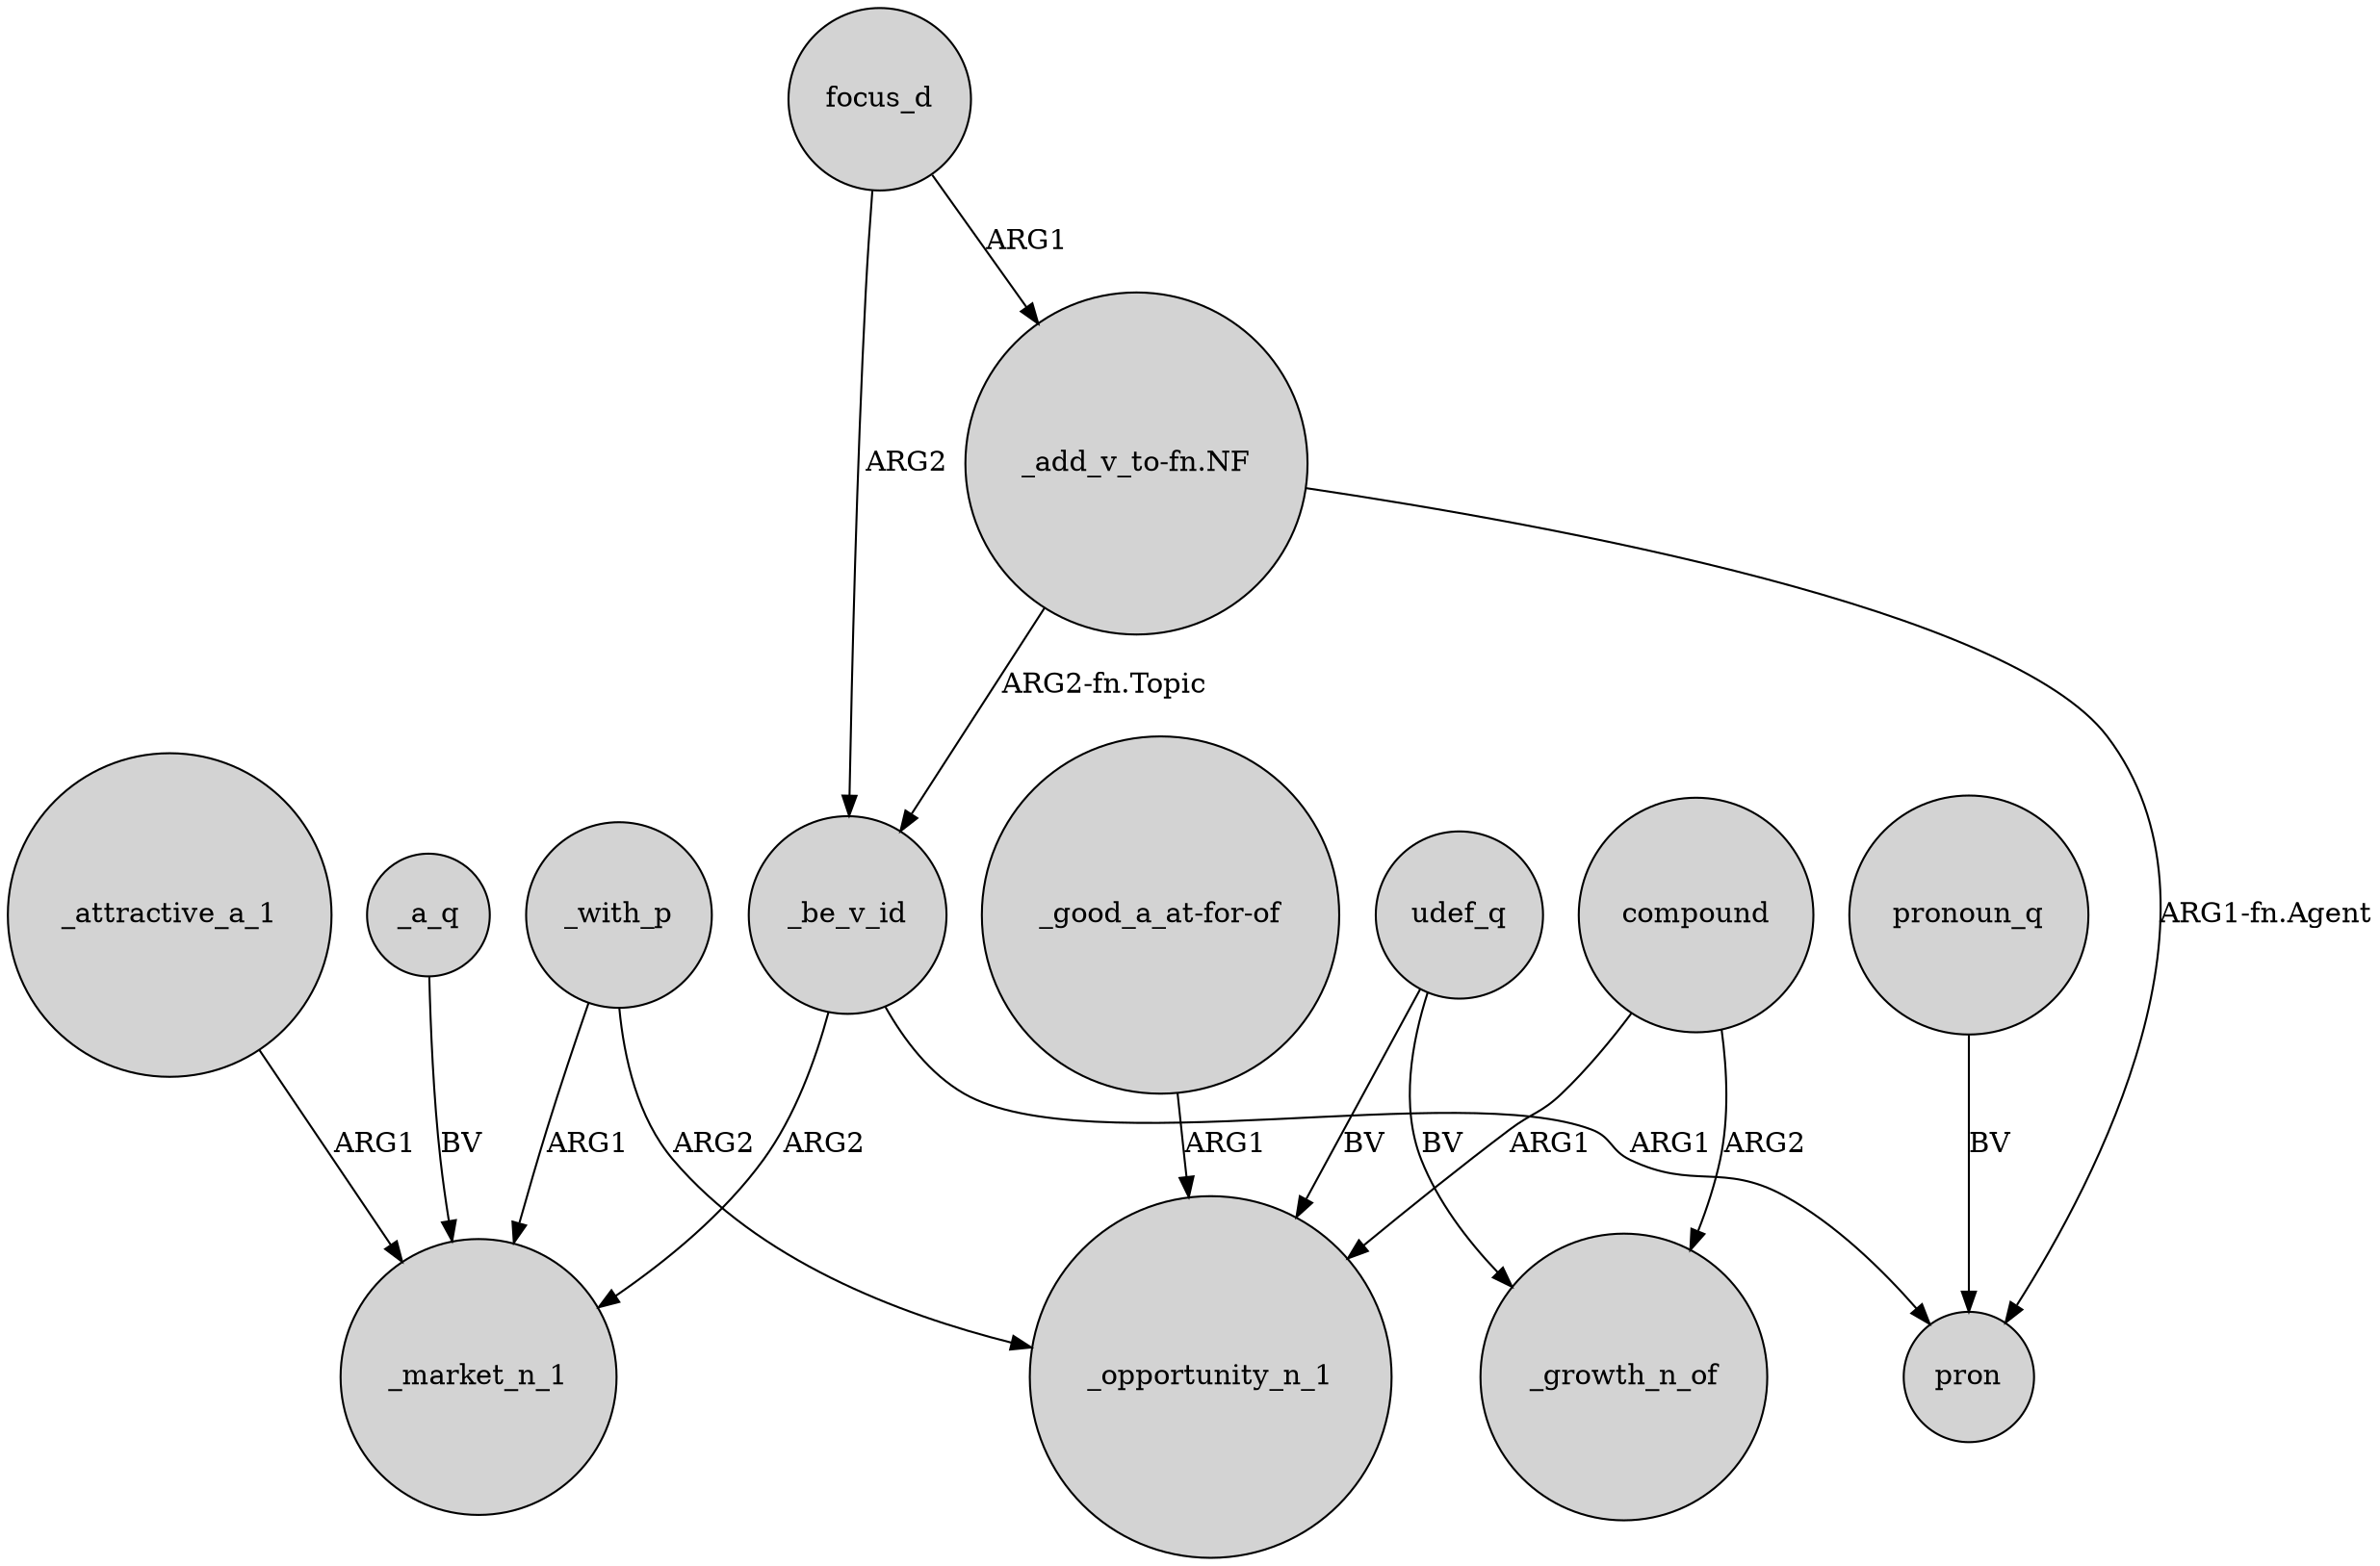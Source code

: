 digraph {
	node [shape=circle style=filled]
	focus_d -> _be_v_id [label=ARG2]
	_with_p -> _opportunity_n_1 [label=ARG2]
	_be_v_id -> _market_n_1 [label=ARG2]
	_attractive_a_1 -> _market_n_1 [label=ARG1]
	"_add_v_to-fn.NF" -> _be_v_id [label="ARG2-fn.Topic"]
	_with_p -> _market_n_1 [label=ARG1]
	focus_d -> "_add_v_to-fn.NF" [label=ARG1]
	"_good_a_at-for-of" -> _opportunity_n_1 [label=ARG1]
	compound -> _opportunity_n_1 [label=ARG1]
	compound -> _growth_n_of [label=ARG2]
	_be_v_id -> pron [label=ARG1]
	udef_q -> _growth_n_of [label=BV]
	udef_q -> _opportunity_n_1 [label=BV]
	"_add_v_to-fn.NF" -> pron [label="ARG1-fn.Agent"]
	_a_q -> _market_n_1 [label=BV]
	pronoun_q -> pron [label=BV]
}
